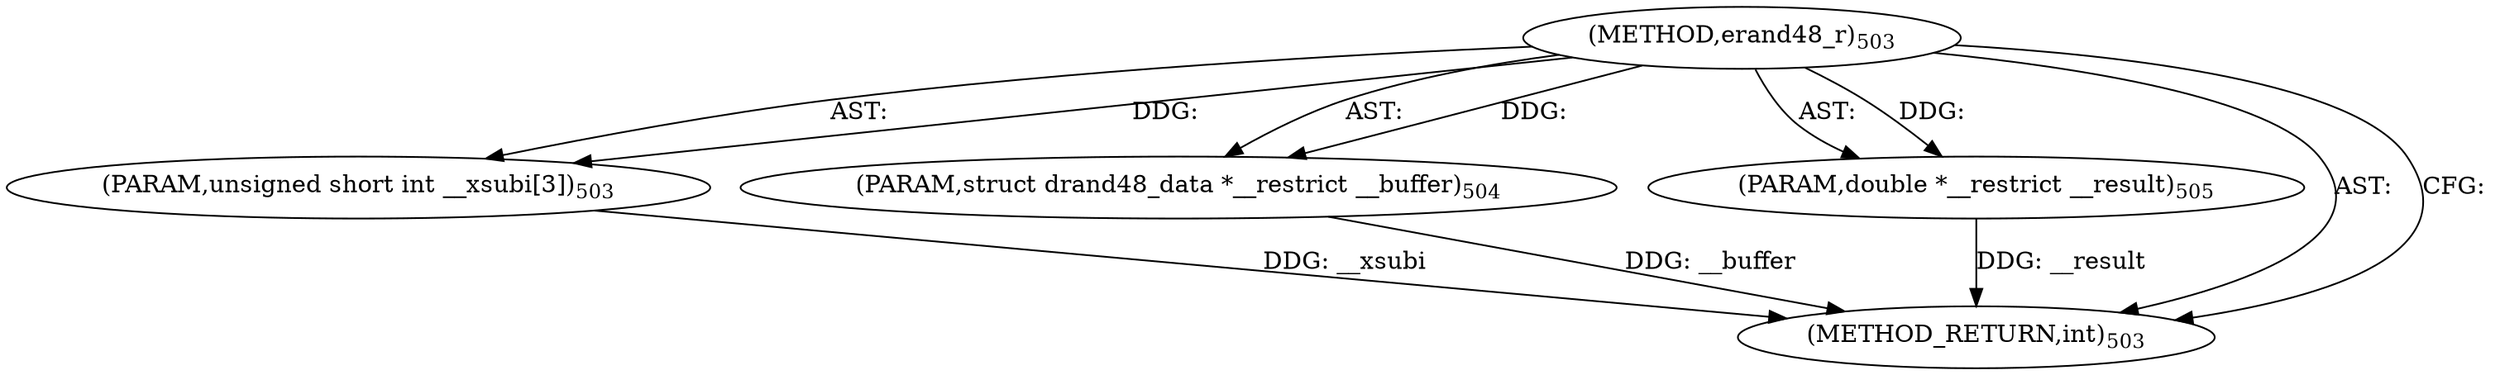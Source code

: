 digraph "erand48_r" {  
"45460" [label = <(METHOD,erand48_r)<SUB>503</SUB>> ]
"45461" [label = <(PARAM,unsigned short int __xsubi[3])<SUB>503</SUB>> ]
"45462" [label = <(PARAM,struct drand48_data *__restrict __buffer)<SUB>504</SUB>> ]
"45463" [label = <(PARAM,double *__restrict __result)<SUB>505</SUB>> ]
"45464" [label = <(METHOD_RETURN,int)<SUB>503</SUB>> ]
  "45460" -> "45461"  [ label = "AST: "] 
  "45460" -> "45462"  [ label = "AST: "] 
  "45460" -> "45463"  [ label = "AST: "] 
  "45460" -> "45464"  [ label = "AST: "] 
  "45460" -> "45464"  [ label = "CFG: "] 
  "45461" -> "45464"  [ label = "DDG: __xsubi"] 
  "45462" -> "45464"  [ label = "DDG: __buffer"] 
  "45463" -> "45464"  [ label = "DDG: __result"] 
  "45460" -> "45461"  [ label = "DDG: "] 
  "45460" -> "45462"  [ label = "DDG: "] 
  "45460" -> "45463"  [ label = "DDG: "] 
}
